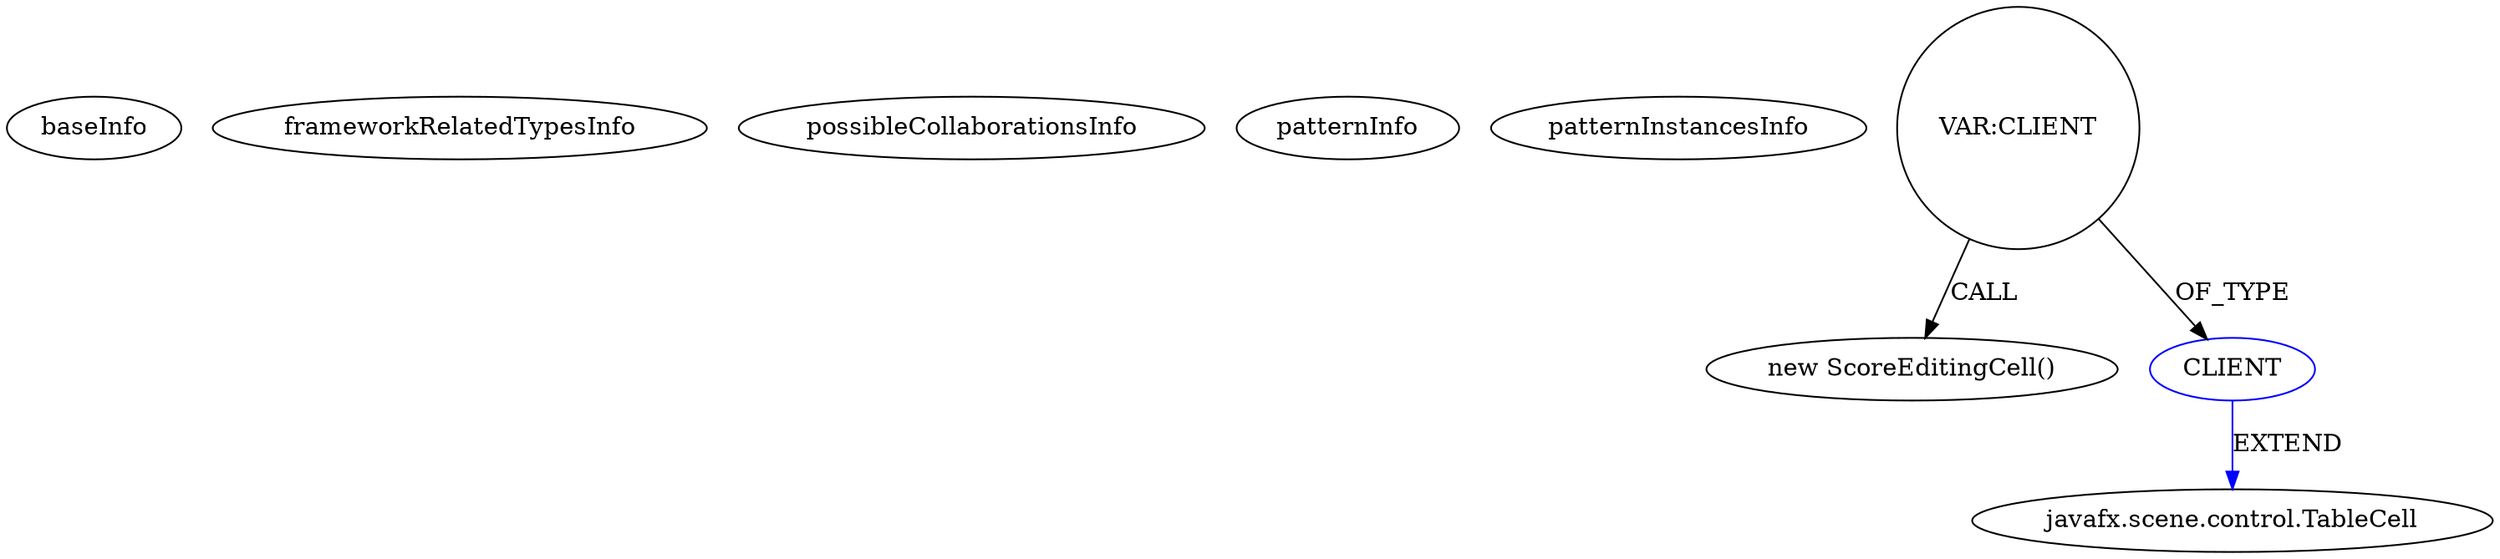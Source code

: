 digraph {
baseInfo[graphId=4471,category="pattern",isAnonymous=false,possibleRelation=false]
frameworkRelatedTypesInfo[]
possibleCollaborationsInfo[]
patternInfo[frequency=2.0,patternRootClient=null]
patternInstancesInfo[0="JeremieAstray-studentScoreAnalysis~/JeremieAstray-studentScoreAnalysis/studentScoreAnalysis-master/src/com/jeremie/scoreAnalysis/controller/MainController.java~MainController~614",1="JeremieAstray-studentScoreAnalysis~/JeremieAstray-studentScoreAnalysis/studentScoreAnalysis-master/src/com/jeremie/scoreAnalysis/controller/MainController.java~void tableViewinitialize()~616"]
218[label="new ScoreEditingCell()",vertexType="CONSTRUCTOR_CALL",isFrameworkType=false]
219[label="VAR:CLIENT",vertexType="VARIABLE_EXPRESION",isFrameworkType=false,shape=circle]
220[label="CLIENT",vertexType="REFERENCE_CLIENT_CLASS_DECLARATION",isFrameworkType=false,color=blue]
221[label="javafx.scene.control.TableCell",vertexType="FRAMEWORK_CLASS_TYPE",isFrameworkType=false]
219->220[label="OF_TYPE"]
220->221[label="EXTEND",color=blue]
219->218[label="CALL"]
}
